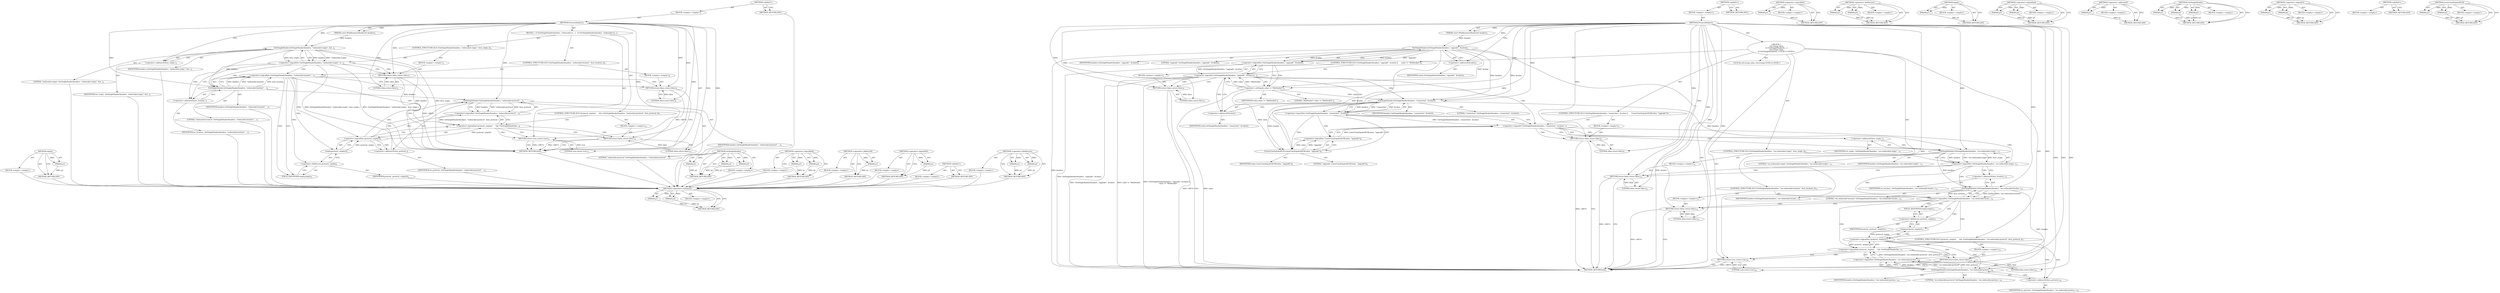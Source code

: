 digraph "LowerCaseEqualsASCII" {
vulnerable_91 [label=<(METHOD,empty)>];
vulnerable_92 [label=<(PARAM,p1)>];
vulnerable_93 [label=<(BLOCK,&lt;empty&gt;,&lt;empty&gt;)>];
vulnerable_94 [label=<(METHOD_RETURN,ANY)>];
vulnerable_6 [label=<(METHOD,&lt;global&gt;)<SUB>1</SUB>>];
vulnerable_7 [label=<(BLOCK,&lt;empty&gt;,&lt;empty&gt;)<SUB>1</SUB>>];
vulnerable_8 [label=<(METHOD,ProcessHeaders)<SUB>1</SUB>>];
vulnerable_9 [label=<(PARAM,const HttpResponseHeaders&amp; headers)<SUB>1</SUB>>];
vulnerable_10 [label=<(BLOCK,{
  if (!GetSingleHeader(headers, &quot;websocket-or...,{
  if (!GetSingleHeader(headers, &quot;websocket-or...)<SUB>1</SUB>>];
vulnerable_11 [label=<(CONTROL_STRUCTURE,IF,if (!GetSingleHeader(headers, &quot;websocket-origin&quot;, &amp;ws_origin_)))<SUB>2</SUB>>];
vulnerable_12 [label=<(&lt;operator&gt;.logicalNot,!GetSingleHeader(headers, &quot;websocket-origin&quot;, &amp;...)<SUB>2</SUB>>];
vulnerable_13 [label=<(GetSingleHeader,GetSingleHeader(headers, &quot;websocket-origin&quot;, &amp;w...)<SUB>2</SUB>>];
vulnerable_14 [label=<(IDENTIFIER,headers,GetSingleHeader(headers, &quot;websocket-origin&quot;, &amp;w...)<SUB>2</SUB>>];
vulnerable_15 [label=<(LITERAL,&quot;websocket-origin&quot;,GetSingleHeader(headers, &quot;websocket-origin&quot;, &amp;w...)<SUB>2</SUB>>];
vulnerable_16 [label=<(&lt;operator&gt;.addressOf,&amp;ws_origin_)<SUB>2</SUB>>];
vulnerable_17 [label=<(IDENTIFIER,ws_origin_,GetSingleHeader(headers, &quot;websocket-origin&quot;, &amp;w...)<SUB>2</SUB>>];
vulnerable_18 [label=<(BLOCK,&lt;empty&gt;,&lt;empty&gt;)<SUB>3</SUB>>];
vulnerable_19 [label=<(RETURN,return false;,return false;)<SUB>3</SUB>>];
vulnerable_20 [label=<(LITERAL,false,return false;)<SUB>3</SUB>>];
vulnerable_21 [label=<(CONTROL_STRUCTURE,IF,if (!GetSingleHeader(headers, &quot;websocket-location&quot;, &amp;ws_location_)))<SUB>5</SUB>>];
vulnerable_22 [label=<(&lt;operator&gt;.logicalNot,!GetSingleHeader(headers, &quot;websocket-location&quot;,...)<SUB>5</SUB>>];
vulnerable_23 [label=<(GetSingleHeader,GetSingleHeader(headers, &quot;websocket-location&quot;, ...)<SUB>5</SUB>>];
vulnerable_24 [label=<(IDENTIFIER,headers,GetSingleHeader(headers, &quot;websocket-location&quot;, ...)<SUB>5</SUB>>];
vulnerable_25 [label=<(LITERAL,&quot;websocket-location&quot;,GetSingleHeader(headers, &quot;websocket-location&quot;, ...)<SUB>5</SUB>>];
vulnerable_26 [label=<(&lt;operator&gt;.addressOf,&amp;ws_location_)<SUB>5</SUB>>];
vulnerable_27 [label=<(IDENTIFIER,ws_location_,GetSingleHeader(headers, &quot;websocket-location&quot;, ...)<SUB>5</SUB>>];
vulnerable_28 [label=<(BLOCK,&lt;empty&gt;,&lt;empty&gt;)<SUB>6</SUB>>];
vulnerable_29 [label=<(RETURN,return false;,return false;)<SUB>6</SUB>>];
vulnerable_30 [label=<(LITERAL,false,return false;)<SUB>6</SUB>>];
vulnerable_31 [label=<(CONTROL_STRUCTURE,IF,if (!protocol_.empty()
      &amp;&amp; !GetSingleHeader(headers, &quot;websocket-protocol&quot;, &amp;ws_protocol_)))<SUB>8</SUB>>];
vulnerable_32 [label=<(&lt;operator&gt;.logicalAnd,!protocol_.empty()
      &amp;&amp; !GetSingleHeader(he...)<SUB>8</SUB>>];
vulnerable_33 [label=<(&lt;operator&gt;.logicalNot,!protocol_.empty())<SUB>8</SUB>>];
vulnerable_34 [label=<(empty,protocol_.empty())<SUB>8</SUB>>];
vulnerable_35 [label=<(&lt;operator&gt;.fieldAccess,protocol_.empty)<SUB>8</SUB>>];
vulnerable_36 [label=<(IDENTIFIER,protocol_,protocol_.empty())<SUB>8</SUB>>];
vulnerable_37 [label=<(FIELD_IDENTIFIER,empty,empty)<SUB>8</SUB>>];
vulnerable_38 [label=<(&lt;operator&gt;.logicalNot,!GetSingleHeader(headers, &quot;websocket-protocol&quot;,...)<SUB>9</SUB>>];
vulnerable_39 [label=<(GetSingleHeader,GetSingleHeader(headers, &quot;websocket-protocol&quot;, ...)<SUB>9</SUB>>];
vulnerable_40 [label=<(IDENTIFIER,headers,GetSingleHeader(headers, &quot;websocket-protocol&quot;, ...)<SUB>9</SUB>>];
vulnerable_41 [label=<(LITERAL,&quot;websocket-protocol&quot;,GetSingleHeader(headers, &quot;websocket-protocol&quot;, ...)<SUB>9</SUB>>];
vulnerable_42 [label=<(&lt;operator&gt;.addressOf,&amp;ws_protocol_)<SUB>9</SUB>>];
vulnerable_43 [label=<(IDENTIFIER,ws_protocol_,GetSingleHeader(headers, &quot;websocket-protocol&quot;, ...)<SUB>9</SUB>>];
vulnerable_44 [label=<(BLOCK,&lt;empty&gt;,&lt;empty&gt;)<SUB>10</SUB>>];
vulnerable_45 [label=<(RETURN,return false;,return false;)<SUB>10</SUB>>];
vulnerable_46 [label=<(LITERAL,false,return false;)<SUB>10</SUB>>];
vulnerable_47 [label=<(RETURN,return true;,return true;)<SUB>11</SUB>>];
vulnerable_48 [label=<(LITERAL,true,return true;)<SUB>11</SUB>>];
vulnerable_49 [label=<(METHOD_RETURN,bool)<SUB>1</SUB>>];
vulnerable_51 [label=<(METHOD_RETURN,ANY)<SUB>1</SUB>>];
vulnerable_76 [label=<(METHOD,GetSingleHeader)>];
vulnerable_77 [label=<(PARAM,p1)>];
vulnerable_78 [label=<(PARAM,p2)>];
vulnerable_79 [label=<(PARAM,p3)>];
vulnerable_80 [label=<(BLOCK,&lt;empty&gt;,&lt;empty&gt;)>];
vulnerable_81 [label=<(METHOD_RETURN,ANY)>];
vulnerable_86 [label=<(METHOD,&lt;operator&gt;.logicalAnd)>];
vulnerable_87 [label=<(PARAM,p1)>];
vulnerable_88 [label=<(PARAM,p2)>];
vulnerable_89 [label=<(BLOCK,&lt;empty&gt;,&lt;empty&gt;)>];
vulnerable_90 [label=<(METHOD_RETURN,ANY)>];
vulnerable_82 [label=<(METHOD,&lt;operator&gt;.addressOf)>];
vulnerable_83 [label=<(PARAM,p1)>];
vulnerable_84 [label=<(BLOCK,&lt;empty&gt;,&lt;empty&gt;)>];
vulnerable_85 [label=<(METHOD_RETURN,ANY)>];
vulnerable_72 [label=<(METHOD,&lt;operator&gt;.logicalNot)>];
vulnerable_73 [label=<(PARAM,p1)>];
vulnerable_74 [label=<(BLOCK,&lt;empty&gt;,&lt;empty&gt;)>];
vulnerable_75 [label=<(METHOD_RETURN,ANY)>];
vulnerable_66 [label=<(METHOD,&lt;global&gt;)<SUB>1</SUB>>];
vulnerable_67 [label=<(BLOCK,&lt;empty&gt;,&lt;empty&gt;)>];
vulnerable_68 [label=<(METHOD_RETURN,ANY)>];
vulnerable_95 [label=<(METHOD,&lt;operator&gt;.fieldAccess)>];
vulnerable_96 [label=<(PARAM,p1)>];
vulnerable_97 [label=<(PARAM,p2)>];
vulnerable_98 [label=<(BLOCK,&lt;empty&gt;,&lt;empty&gt;)>];
vulnerable_99 [label=<(METHOD_RETURN,ANY)>];
fixed_129 [label=<(METHOD,&lt;operator&gt;.notEquals)>];
fixed_130 [label=<(PARAM,p1)>];
fixed_131 [label=<(PARAM,p2)>];
fixed_132 [label=<(BLOCK,&lt;empty&gt;,&lt;empty&gt;)>];
fixed_133 [label=<(METHOD_RETURN,ANY)>];
fixed_6 [label=<(METHOD,&lt;global&gt;)<SUB>1</SUB>>];
fixed_7 [label=<(BLOCK,&lt;empty&gt;,&lt;empty&gt;)<SUB>1</SUB>>];
fixed_8 [label=<(METHOD,ProcessHeaders)<SUB>1</SUB>>];
fixed_9 [label=<(PARAM,const HttpResponseHeaders&amp; headers)<SUB>1</SUB>>];
fixed_10 [label="<(BLOCK,{
  std::string value;
  if (!GetSingleHeader(h...,{
  std::string value;
  if (!GetSingleHeader(h...)<SUB>1</SUB>>"];
fixed_11 [label="<(LOCAL,std.string value: std.string)<SUB>2</SUB>>"];
fixed_12 [label=<(CONTROL_STRUCTURE,IF,if (!GetSingleHeader(headers, &quot;upgrade&quot;, &amp;value) ||
      value != &quot;WebSocket&quot;))<SUB>3</SUB>>];
fixed_13 [label=<(&lt;operator&gt;.logicalOr,!GetSingleHeader(headers, &quot;upgrade&quot;, &amp;value) ||...)<SUB>3</SUB>>];
fixed_14 [label=<(&lt;operator&gt;.logicalNot,!GetSingleHeader(headers, &quot;upgrade&quot;, &amp;value))<SUB>3</SUB>>];
fixed_15 [label=<(GetSingleHeader,GetSingleHeader(headers, &quot;upgrade&quot;, &amp;value))<SUB>3</SUB>>];
fixed_16 [label=<(IDENTIFIER,headers,GetSingleHeader(headers, &quot;upgrade&quot;, &amp;value))<SUB>3</SUB>>];
fixed_17 [label=<(LITERAL,&quot;upgrade&quot;,GetSingleHeader(headers, &quot;upgrade&quot;, &amp;value))<SUB>3</SUB>>];
fixed_18 [label=<(&lt;operator&gt;.addressOf,&amp;value)<SUB>3</SUB>>];
fixed_19 [label=<(IDENTIFIER,value,GetSingleHeader(headers, &quot;upgrade&quot;, &amp;value))<SUB>3</SUB>>];
fixed_20 [label=<(&lt;operator&gt;.notEquals,value != &quot;WebSocket&quot;)<SUB>4</SUB>>];
fixed_21 [label=<(IDENTIFIER,value,value != &quot;WebSocket&quot;)<SUB>4</SUB>>];
fixed_22 [label=<(LITERAL,&quot;WebSocket&quot;,value != &quot;WebSocket&quot;)<SUB>4</SUB>>];
fixed_23 [label=<(BLOCK,&lt;empty&gt;,&lt;empty&gt;)<SUB>5</SUB>>];
fixed_24 [label=<(RETURN,return false;,return false;)<SUB>5</SUB>>];
fixed_25 [label=<(LITERAL,false,return false;)<SUB>5</SUB>>];
fixed_26 [label=<(CONTROL_STRUCTURE,IF,if (!GetSingleHeader(headers, &quot;connection&quot;, &amp;value) ||
      !LowerCaseEqualsASCII(value, &quot;upgrade&quot;)))<SUB>7</SUB>>];
fixed_27 [label=<(&lt;operator&gt;.logicalOr,!GetSingleHeader(headers, &quot;connection&quot;, &amp;value)...)<SUB>7</SUB>>];
fixed_28 [label=<(&lt;operator&gt;.logicalNot,!GetSingleHeader(headers, &quot;connection&quot;, &amp;value))<SUB>7</SUB>>];
fixed_29 [label=<(GetSingleHeader,GetSingleHeader(headers, &quot;connection&quot;, &amp;value))<SUB>7</SUB>>];
fixed_30 [label=<(IDENTIFIER,headers,GetSingleHeader(headers, &quot;connection&quot;, &amp;value))<SUB>7</SUB>>];
fixed_31 [label=<(LITERAL,&quot;connection&quot;,GetSingleHeader(headers, &quot;connection&quot;, &amp;value))<SUB>7</SUB>>];
fixed_32 [label=<(&lt;operator&gt;.addressOf,&amp;value)<SUB>7</SUB>>];
fixed_33 [label=<(IDENTIFIER,value,GetSingleHeader(headers, &quot;connection&quot;, &amp;value))<SUB>7</SUB>>];
fixed_34 [label=<(&lt;operator&gt;.logicalNot,!LowerCaseEqualsASCII(value, &quot;upgrade&quot;))<SUB>8</SUB>>];
fixed_35 [label=<(LowerCaseEqualsASCII,LowerCaseEqualsASCII(value, &quot;upgrade&quot;))<SUB>8</SUB>>];
fixed_36 [label=<(IDENTIFIER,value,LowerCaseEqualsASCII(value, &quot;upgrade&quot;))<SUB>8</SUB>>];
fixed_37 [label=<(LITERAL,&quot;upgrade&quot;,LowerCaseEqualsASCII(value, &quot;upgrade&quot;))<SUB>8</SUB>>];
fixed_38 [label=<(BLOCK,&lt;empty&gt;,&lt;empty&gt;)<SUB>9</SUB>>];
fixed_39 [label=<(RETURN,return false;,return false;)<SUB>9</SUB>>];
fixed_40 [label=<(LITERAL,false,return false;)<SUB>9</SUB>>];
fixed_41 [label=<(CONTROL_STRUCTURE,IF,if (!GetSingleHeader(headers, &quot;sec-websocket-origin&quot;, &amp;ws_origin_)))<SUB>11</SUB>>];
fixed_42 [label=<(&lt;operator&gt;.logicalNot,!GetSingleHeader(headers, &quot;sec-websocket-origin...)<SUB>11</SUB>>];
fixed_43 [label=<(GetSingleHeader,GetSingleHeader(headers, &quot;sec-websocket-origin&quot;...)<SUB>11</SUB>>];
fixed_44 [label=<(IDENTIFIER,headers,GetSingleHeader(headers, &quot;sec-websocket-origin&quot;...)<SUB>11</SUB>>];
fixed_45 [label=<(LITERAL,&quot;sec-websocket-origin&quot;,GetSingleHeader(headers, &quot;sec-websocket-origin&quot;...)<SUB>11</SUB>>];
fixed_46 [label=<(&lt;operator&gt;.addressOf,&amp;ws_origin_)<SUB>11</SUB>>];
fixed_47 [label=<(IDENTIFIER,ws_origin_,GetSingleHeader(headers, &quot;sec-websocket-origin&quot;...)<SUB>11</SUB>>];
fixed_48 [label=<(BLOCK,&lt;empty&gt;,&lt;empty&gt;)<SUB>12</SUB>>];
fixed_49 [label=<(RETURN,return false;,return false;)<SUB>12</SUB>>];
fixed_50 [label=<(LITERAL,false,return false;)<SUB>12</SUB>>];
fixed_51 [label=<(CONTROL_STRUCTURE,IF,if (!GetSingleHeader(headers, &quot;sec-websocket-location&quot;, &amp;ws_location_)))<SUB>14</SUB>>];
fixed_52 [label=<(&lt;operator&gt;.logicalNot,!GetSingleHeader(headers, &quot;sec-websocket-locati...)<SUB>14</SUB>>];
fixed_53 [label=<(GetSingleHeader,GetSingleHeader(headers, &quot;sec-websocket-locatio...)<SUB>14</SUB>>];
fixed_54 [label=<(IDENTIFIER,headers,GetSingleHeader(headers, &quot;sec-websocket-locatio...)<SUB>14</SUB>>];
fixed_55 [label=<(LITERAL,&quot;sec-websocket-location&quot;,GetSingleHeader(headers, &quot;sec-websocket-locatio...)<SUB>14</SUB>>];
fixed_56 [label=<(&lt;operator&gt;.addressOf,&amp;ws_location_)<SUB>14</SUB>>];
fixed_57 [label=<(IDENTIFIER,ws_location_,GetSingleHeader(headers, &quot;sec-websocket-locatio...)<SUB>14</SUB>>];
fixed_58 [label=<(BLOCK,&lt;empty&gt;,&lt;empty&gt;)<SUB>15</SUB>>];
fixed_59 [label=<(RETURN,return false;,return false;)<SUB>15</SUB>>];
fixed_60 [label=<(LITERAL,false,return false;)<SUB>15</SUB>>];
fixed_61 [label=<(CONTROL_STRUCTURE,IF,if (!protocol_.empty()
      &amp;&amp; !GetSingleHeader(headers, &quot;sec-websocket-protocol&quot;, &amp;ws_protocol_)))<SUB>17</SUB>>];
fixed_62 [label=<(&lt;operator&gt;.logicalAnd,!protocol_.empty()
      &amp;&amp; !GetSingleHeader(he...)<SUB>17</SUB>>];
fixed_63 [label=<(&lt;operator&gt;.logicalNot,!protocol_.empty())<SUB>17</SUB>>];
fixed_64 [label=<(empty,protocol_.empty())<SUB>17</SUB>>];
fixed_65 [label=<(&lt;operator&gt;.fieldAccess,protocol_.empty)<SUB>17</SUB>>];
fixed_66 [label=<(IDENTIFIER,protocol_,protocol_.empty())<SUB>17</SUB>>];
fixed_67 [label=<(FIELD_IDENTIFIER,empty,empty)<SUB>17</SUB>>];
fixed_68 [label=<(&lt;operator&gt;.logicalNot,!GetSingleHeader(headers, &quot;sec-websocket-protoc...)<SUB>18</SUB>>];
fixed_69 [label=<(GetSingleHeader,GetSingleHeader(headers, &quot;sec-websocket-protoco...)<SUB>18</SUB>>];
fixed_70 [label=<(IDENTIFIER,headers,GetSingleHeader(headers, &quot;sec-websocket-protoco...)<SUB>18</SUB>>];
fixed_71 [label=<(LITERAL,&quot;sec-websocket-protocol&quot;,GetSingleHeader(headers, &quot;sec-websocket-protoco...)<SUB>18</SUB>>];
fixed_72 [label=<(&lt;operator&gt;.addressOf,&amp;ws_protocol_)<SUB>18</SUB>>];
fixed_73 [label=<(IDENTIFIER,ws_protocol_,GetSingleHeader(headers, &quot;sec-websocket-protoco...)<SUB>18</SUB>>];
fixed_74 [label=<(BLOCK,&lt;empty&gt;,&lt;empty&gt;)<SUB>19</SUB>>];
fixed_75 [label=<(RETURN,return false;,return false;)<SUB>19</SUB>>];
fixed_76 [label=<(LITERAL,false,return false;)<SUB>19</SUB>>];
fixed_77 [label=<(RETURN,return true;,return true;)<SUB>20</SUB>>];
fixed_78 [label=<(LITERAL,true,return true;)<SUB>20</SUB>>];
fixed_79 [label=<(METHOD_RETURN,bool)<SUB>1</SUB>>];
fixed_81 [label=<(METHOD_RETURN,ANY)<SUB>1</SUB>>];
fixed_115 [label=<(METHOD,&lt;operator&gt;.logicalNot)>];
fixed_116 [label=<(PARAM,p1)>];
fixed_117 [label=<(BLOCK,&lt;empty&gt;,&lt;empty&gt;)>];
fixed_118 [label=<(METHOD_RETURN,ANY)>];
fixed_148 [label=<(METHOD,&lt;operator&gt;.fieldAccess)>];
fixed_149 [label=<(PARAM,p1)>];
fixed_150 [label=<(PARAM,p2)>];
fixed_151 [label=<(BLOCK,&lt;empty&gt;,&lt;empty&gt;)>];
fixed_152 [label=<(METHOD_RETURN,ANY)>];
fixed_144 [label=<(METHOD,empty)>];
fixed_145 [label=<(PARAM,p1)>];
fixed_146 [label=<(BLOCK,&lt;empty&gt;,&lt;empty&gt;)>];
fixed_147 [label=<(METHOD_RETURN,ANY)>];
fixed_139 [label=<(METHOD,&lt;operator&gt;.logicalAnd)>];
fixed_140 [label=<(PARAM,p1)>];
fixed_141 [label=<(PARAM,p2)>];
fixed_142 [label=<(BLOCK,&lt;empty&gt;,&lt;empty&gt;)>];
fixed_143 [label=<(METHOD_RETURN,ANY)>];
fixed_125 [label=<(METHOD,&lt;operator&gt;.addressOf)>];
fixed_126 [label=<(PARAM,p1)>];
fixed_127 [label=<(BLOCK,&lt;empty&gt;,&lt;empty&gt;)>];
fixed_128 [label=<(METHOD_RETURN,ANY)>];
fixed_119 [label=<(METHOD,GetSingleHeader)>];
fixed_120 [label=<(PARAM,p1)>];
fixed_121 [label=<(PARAM,p2)>];
fixed_122 [label=<(PARAM,p3)>];
fixed_123 [label=<(BLOCK,&lt;empty&gt;,&lt;empty&gt;)>];
fixed_124 [label=<(METHOD_RETURN,ANY)>];
fixed_110 [label=<(METHOD,&lt;operator&gt;.logicalOr)>];
fixed_111 [label=<(PARAM,p1)>];
fixed_112 [label=<(PARAM,p2)>];
fixed_113 [label=<(BLOCK,&lt;empty&gt;,&lt;empty&gt;)>];
fixed_114 [label=<(METHOD_RETURN,ANY)>];
fixed_104 [label=<(METHOD,&lt;global&gt;)<SUB>1</SUB>>];
fixed_105 [label=<(BLOCK,&lt;empty&gt;,&lt;empty&gt;)>];
fixed_106 [label=<(METHOD_RETURN,ANY)>];
fixed_134 [label=<(METHOD,LowerCaseEqualsASCII)>];
fixed_135 [label=<(PARAM,p1)>];
fixed_136 [label=<(PARAM,p2)>];
fixed_137 [label=<(BLOCK,&lt;empty&gt;,&lt;empty&gt;)>];
fixed_138 [label=<(METHOD_RETURN,ANY)>];
vulnerable_91 -> vulnerable_92  [key=0, label="AST: "];
vulnerable_91 -> vulnerable_92  [key=1, label="DDG: "];
vulnerable_91 -> vulnerable_93  [key=0, label="AST: "];
vulnerable_91 -> vulnerable_94  [key=0, label="AST: "];
vulnerable_91 -> vulnerable_94  [key=1, label="CFG: "];
vulnerable_92 -> vulnerable_94  [key=0, label="DDG: p1"];
vulnerable_93 -> fixed_129  [key=0];
vulnerable_94 -> fixed_129  [key=0];
vulnerable_6 -> vulnerable_7  [key=0, label="AST: "];
vulnerable_6 -> vulnerable_51  [key=0, label="AST: "];
vulnerable_6 -> vulnerable_51  [key=1, label="CFG: "];
vulnerable_7 -> vulnerable_8  [key=0, label="AST: "];
vulnerable_8 -> vulnerable_9  [key=0, label="AST: "];
vulnerable_8 -> vulnerable_9  [key=1, label="DDG: "];
vulnerable_8 -> vulnerable_10  [key=0, label="AST: "];
vulnerable_8 -> vulnerable_49  [key=0, label="AST: "];
vulnerable_8 -> vulnerable_16  [key=0, label="CFG: "];
vulnerable_8 -> vulnerable_47  [key=0, label="DDG: "];
vulnerable_8 -> vulnerable_48  [key=0, label="DDG: "];
vulnerable_8 -> vulnerable_19  [key=0, label="DDG: "];
vulnerable_8 -> vulnerable_29  [key=0, label="DDG: "];
vulnerable_8 -> vulnerable_45  [key=0, label="DDG: "];
vulnerable_8 -> vulnerable_13  [key=0, label="DDG: "];
vulnerable_8 -> vulnerable_20  [key=0, label="DDG: "];
vulnerable_8 -> vulnerable_23  [key=0, label="DDG: "];
vulnerable_8 -> vulnerable_30  [key=0, label="DDG: "];
vulnerable_8 -> vulnerable_46  [key=0, label="DDG: "];
vulnerable_8 -> vulnerable_39  [key=0, label="DDG: "];
vulnerable_9 -> vulnerable_13  [key=0, label="DDG: headers"];
vulnerable_10 -> vulnerable_11  [key=0, label="AST: "];
vulnerable_10 -> vulnerable_21  [key=0, label="AST: "];
vulnerable_10 -> vulnerable_31  [key=0, label="AST: "];
vulnerable_10 -> vulnerable_47  [key=0, label="AST: "];
vulnerable_11 -> vulnerable_12  [key=0, label="AST: "];
vulnerable_11 -> vulnerable_18  [key=0, label="AST: "];
vulnerable_12 -> vulnerable_13  [key=0, label="AST: "];
vulnerable_12 -> vulnerable_19  [key=0, label="CFG: "];
vulnerable_12 -> vulnerable_19  [key=1, label="CDG: "];
vulnerable_12 -> vulnerable_26  [key=0, label="CFG: "];
vulnerable_12 -> vulnerable_26  [key=1, label="CDG: "];
vulnerable_12 -> vulnerable_49  [key=0, label="DDG: GetSingleHeader(headers, &quot;websocket-origin&quot;, &amp;ws_origin_)"];
vulnerable_12 -> vulnerable_49  [key=1, label="DDG: !GetSingleHeader(headers, &quot;websocket-origin&quot;, &amp;ws_origin_)"];
vulnerable_12 -> vulnerable_23  [key=0, label="CDG: "];
vulnerable_12 -> vulnerable_22  [key=0, label="CDG: "];
vulnerable_13 -> vulnerable_14  [key=0, label="AST: "];
vulnerable_13 -> vulnerable_15  [key=0, label="AST: "];
vulnerable_13 -> vulnerable_16  [key=0, label="AST: "];
vulnerable_13 -> vulnerable_12  [key=0, label="CFG: "];
vulnerable_13 -> vulnerable_12  [key=1, label="DDG: headers"];
vulnerable_13 -> vulnerable_12  [key=2, label="DDG: &quot;websocket-origin&quot;"];
vulnerable_13 -> vulnerable_12  [key=3, label="DDG: &amp;ws_origin_"];
vulnerable_13 -> vulnerable_49  [key=0, label="DDG: headers"];
vulnerable_13 -> vulnerable_49  [key=1, label="DDG: &amp;ws_origin_"];
vulnerable_13 -> vulnerable_23  [key=0, label="DDG: headers"];
vulnerable_14 -> fixed_129  [key=0];
vulnerable_15 -> fixed_129  [key=0];
vulnerable_16 -> vulnerable_17  [key=0, label="AST: "];
vulnerable_16 -> vulnerable_13  [key=0, label="CFG: "];
vulnerable_17 -> fixed_129  [key=0];
vulnerable_18 -> vulnerable_19  [key=0, label="AST: "];
vulnerable_19 -> vulnerable_20  [key=0, label="AST: "];
vulnerable_19 -> vulnerable_49  [key=0, label="CFG: "];
vulnerable_19 -> vulnerable_49  [key=1, label="DDG: &lt;RET&gt;"];
vulnerable_20 -> vulnerable_19  [key=0, label="DDG: false"];
vulnerable_21 -> vulnerable_22  [key=0, label="AST: "];
vulnerable_21 -> vulnerable_28  [key=0, label="AST: "];
vulnerable_22 -> vulnerable_23  [key=0, label="AST: "];
vulnerable_22 -> vulnerable_29  [key=0, label="CFG: "];
vulnerable_22 -> vulnerable_29  [key=1, label="CDG: "];
vulnerable_22 -> vulnerable_37  [key=0, label="CFG: "];
vulnerable_22 -> vulnerable_37  [key=1, label="CDG: "];
vulnerable_22 -> vulnerable_34  [key=0, label="CDG: "];
vulnerable_22 -> vulnerable_32  [key=0, label="CDG: "];
vulnerable_22 -> vulnerable_33  [key=0, label="CDG: "];
vulnerable_22 -> vulnerable_35  [key=0, label="CDG: "];
vulnerable_23 -> vulnerable_24  [key=0, label="AST: "];
vulnerable_23 -> vulnerable_25  [key=0, label="AST: "];
vulnerable_23 -> vulnerable_26  [key=0, label="AST: "];
vulnerable_23 -> vulnerable_22  [key=0, label="CFG: "];
vulnerable_23 -> vulnerable_22  [key=1, label="DDG: headers"];
vulnerable_23 -> vulnerable_22  [key=2, label="DDG: &quot;websocket-location&quot;"];
vulnerable_23 -> vulnerable_22  [key=3, label="DDG: &amp;ws_location_"];
vulnerable_23 -> vulnerable_39  [key=0, label="DDG: headers"];
vulnerable_24 -> fixed_129  [key=0];
vulnerable_25 -> fixed_129  [key=0];
vulnerable_26 -> vulnerable_27  [key=0, label="AST: "];
vulnerable_26 -> vulnerable_23  [key=0, label="CFG: "];
vulnerable_27 -> fixed_129  [key=0];
vulnerable_28 -> vulnerable_29  [key=0, label="AST: "];
vulnerable_29 -> vulnerable_30  [key=0, label="AST: "];
vulnerable_29 -> vulnerable_49  [key=0, label="CFG: "];
vulnerable_29 -> vulnerable_49  [key=1, label="DDG: &lt;RET&gt;"];
vulnerable_30 -> vulnerable_29  [key=0, label="DDG: false"];
vulnerable_31 -> vulnerable_32  [key=0, label="AST: "];
vulnerable_31 -> vulnerable_44  [key=0, label="AST: "];
vulnerable_32 -> vulnerable_33  [key=0, label="AST: "];
vulnerable_32 -> vulnerable_38  [key=0, label="AST: "];
vulnerable_32 -> vulnerable_45  [key=0, label="CFG: "];
vulnerable_32 -> vulnerable_45  [key=1, label="CDG: "];
vulnerable_32 -> vulnerable_47  [key=0, label="CFG: "];
vulnerable_32 -> vulnerable_47  [key=1, label="CDG: "];
vulnerable_33 -> vulnerable_34  [key=0, label="AST: "];
vulnerable_33 -> vulnerable_32  [key=0, label="CFG: "];
vulnerable_33 -> vulnerable_32  [key=1, label="DDG: protocol_.empty()"];
vulnerable_33 -> vulnerable_42  [key=0, label="CFG: "];
vulnerable_33 -> vulnerable_42  [key=1, label="CDG: "];
vulnerable_33 -> vulnerable_38  [key=0, label="CDG: "];
vulnerable_33 -> vulnerable_39  [key=0, label="CDG: "];
vulnerable_34 -> vulnerable_35  [key=0, label="AST: "];
vulnerable_34 -> vulnerable_33  [key=0, label="CFG: "];
vulnerable_34 -> vulnerable_33  [key=1, label="DDG: protocol_.empty"];
vulnerable_35 -> vulnerable_36  [key=0, label="AST: "];
vulnerable_35 -> vulnerable_37  [key=0, label="AST: "];
vulnerable_35 -> vulnerable_34  [key=0, label="CFG: "];
vulnerable_36 -> fixed_129  [key=0];
vulnerable_37 -> vulnerable_35  [key=0, label="CFG: "];
vulnerable_38 -> vulnerable_39  [key=0, label="AST: "];
vulnerable_38 -> vulnerable_32  [key=0, label="CFG: "];
vulnerable_38 -> vulnerable_32  [key=1, label="DDG: GetSingleHeader(headers, &quot;websocket-protocol&quot;, &amp;ws_protocol_)"];
vulnerable_39 -> vulnerable_40  [key=0, label="AST: "];
vulnerable_39 -> vulnerable_41  [key=0, label="AST: "];
vulnerable_39 -> vulnerable_42  [key=0, label="AST: "];
vulnerable_39 -> vulnerable_38  [key=0, label="CFG: "];
vulnerable_39 -> vulnerable_38  [key=1, label="DDG: headers"];
vulnerable_39 -> vulnerable_38  [key=2, label="DDG: &quot;websocket-protocol&quot;"];
vulnerable_39 -> vulnerable_38  [key=3, label="DDG: &amp;ws_protocol_"];
vulnerable_40 -> fixed_129  [key=0];
vulnerable_41 -> fixed_129  [key=0];
vulnerable_42 -> vulnerable_43  [key=0, label="AST: "];
vulnerable_42 -> vulnerable_39  [key=0, label="CFG: "];
vulnerable_43 -> fixed_129  [key=0];
vulnerable_44 -> vulnerable_45  [key=0, label="AST: "];
vulnerable_45 -> vulnerable_46  [key=0, label="AST: "];
vulnerable_45 -> vulnerable_49  [key=0, label="CFG: "];
vulnerable_45 -> vulnerable_49  [key=1, label="DDG: &lt;RET&gt;"];
vulnerable_46 -> vulnerable_45  [key=0, label="DDG: false"];
vulnerable_47 -> vulnerable_48  [key=0, label="AST: "];
vulnerable_47 -> vulnerable_49  [key=0, label="CFG: "];
vulnerable_47 -> vulnerable_49  [key=1, label="DDG: &lt;RET&gt;"];
vulnerable_48 -> vulnerable_47  [key=0, label="DDG: true"];
vulnerable_49 -> fixed_129  [key=0];
vulnerable_51 -> fixed_129  [key=0];
vulnerable_76 -> vulnerable_77  [key=0, label="AST: "];
vulnerable_76 -> vulnerable_77  [key=1, label="DDG: "];
vulnerable_76 -> vulnerable_80  [key=0, label="AST: "];
vulnerable_76 -> vulnerable_78  [key=0, label="AST: "];
vulnerable_76 -> vulnerable_78  [key=1, label="DDG: "];
vulnerable_76 -> vulnerable_81  [key=0, label="AST: "];
vulnerable_76 -> vulnerable_81  [key=1, label="CFG: "];
vulnerable_76 -> vulnerable_79  [key=0, label="AST: "];
vulnerable_76 -> vulnerable_79  [key=1, label="DDG: "];
vulnerable_77 -> vulnerable_81  [key=0, label="DDG: p1"];
vulnerable_78 -> vulnerable_81  [key=0, label="DDG: p2"];
vulnerable_79 -> vulnerable_81  [key=0, label="DDG: p3"];
vulnerable_80 -> fixed_129  [key=0];
vulnerable_81 -> fixed_129  [key=0];
vulnerable_86 -> vulnerable_87  [key=0, label="AST: "];
vulnerable_86 -> vulnerable_87  [key=1, label="DDG: "];
vulnerable_86 -> vulnerable_89  [key=0, label="AST: "];
vulnerable_86 -> vulnerable_88  [key=0, label="AST: "];
vulnerable_86 -> vulnerable_88  [key=1, label="DDG: "];
vulnerable_86 -> vulnerable_90  [key=0, label="AST: "];
vulnerable_86 -> vulnerable_90  [key=1, label="CFG: "];
vulnerable_87 -> vulnerable_90  [key=0, label="DDG: p1"];
vulnerable_88 -> vulnerable_90  [key=0, label="DDG: p2"];
vulnerable_89 -> fixed_129  [key=0];
vulnerable_90 -> fixed_129  [key=0];
vulnerable_82 -> vulnerable_83  [key=0, label="AST: "];
vulnerable_82 -> vulnerable_83  [key=1, label="DDG: "];
vulnerable_82 -> vulnerable_84  [key=0, label="AST: "];
vulnerable_82 -> vulnerable_85  [key=0, label="AST: "];
vulnerable_82 -> vulnerable_85  [key=1, label="CFG: "];
vulnerable_83 -> vulnerable_85  [key=0, label="DDG: p1"];
vulnerable_84 -> fixed_129  [key=0];
vulnerable_85 -> fixed_129  [key=0];
vulnerable_72 -> vulnerable_73  [key=0, label="AST: "];
vulnerable_72 -> vulnerable_73  [key=1, label="DDG: "];
vulnerable_72 -> vulnerable_74  [key=0, label="AST: "];
vulnerable_72 -> vulnerable_75  [key=0, label="AST: "];
vulnerable_72 -> vulnerable_75  [key=1, label="CFG: "];
vulnerable_73 -> vulnerable_75  [key=0, label="DDG: p1"];
vulnerable_74 -> fixed_129  [key=0];
vulnerable_75 -> fixed_129  [key=0];
vulnerable_66 -> vulnerable_67  [key=0, label="AST: "];
vulnerable_66 -> vulnerable_68  [key=0, label="AST: "];
vulnerable_66 -> vulnerable_68  [key=1, label="CFG: "];
vulnerable_67 -> fixed_129  [key=0];
vulnerable_68 -> fixed_129  [key=0];
vulnerable_95 -> vulnerable_96  [key=0, label="AST: "];
vulnerable_95 -> vulnerable_96  [key=1, label="DDG: "];
vulnerable_95 -> vulnerable_98  [key=0, label="AST: "];
vulnerable_95 -> vulnerable_97  [key=0, label="AST: "];
vulnerable_95 -> vulnerable_97  [key=1, label="DDG: "];
vulnerable_95 -> vulnerable_99  [key=0, label="AST: "];
vulnerable_95 -> vulnerable_99  [key=1, label="CFG: "];
vulnerable_96 -> vulnerable_99  [key=0, label="DDG: p1"];
vulnerable_97 -> vulnerable_99  [key=0, label="DDG: p2"];
vulnerable_98 -> fixed_129  [key=0];
vulnerable_99 -> fixed_129  [key=0];
fixed_129 -> fixed_130  [key=0, label="AST: "];
fixed_129 -> fixed_130  [key=1, label="DDG: "];
fixed_129 -> fixed_132  [key=0, label="AST: "];
fixed_129 -> fixed_131  [key=0, label="AST: "];
fixed_129 -> fixed_131  [key=1, label="DDG: "];
fixed_129 -> fixed_133  [key=0, label="AST: "];
fixed_129 -> fixed_133  [key=1, label="CFG: "];
fixed_130 -> fixed_133  [key=0, label="DDG: p1"];
fixed_131 -> fixed_133  [key=0, label="DDG: p2"];
fixed_6 -> fixed_7  [key=0, label="AST: "];
fixed_6 -> fixed_81  [key=0, label="AST: "];
fixed_6 -> fixed_81  [key=1, label="CFG: "];
fixed_7 -> fixed_8  [key=0, label="AST: "];
fixed_8 -> fixed_9  [key=0, label="AST: "];
fixed_8 -> fixed_9  [key=1, label="DDG: "];
fixed_8 -> fixed_10  [key=0, label="AST: "];
fixed_8 -> fixed_79  [key=0, label="AST: "];
fixed_8 -> fixed_18  [key=0, label="CFG: "];
fixed_8 -> fixed_77  [key=0, label="DDG: "];
fixed_8 -> fixed_78  [key=0, label="DDG: "];
fixed_8 -> fixed_24  [key=0, label="DDG: "];
fixed_8 -> fixed_39  [key=0, label="DDG: "];
fixed_8 -> fixed_49  [key=0, label="DDG: "];
fixed_8 -> fixed_59  [key=0, label="DDG: "];
fixed_8 -> fixed_75  [key=0, label="DDG: "];
fixed_8 -> fixed_20  [key=0, label="DDG: "];
fixed_8 -> fixed_25  [key=0, label="DDG: "];
fixed_8 -> fixed_40  [key=0, label="DDG: "];
fixed_8 -> fixed_43  [key=0, label="DDG: "];
fixed_8 -> fixed_50  [key=0, label="DDG: "];
fixed_8 -> fixed_53  [key=0, label="DDG: "];
fixed_8 -> fixed_60  [key=0, label="DDG: "];
fixed_8 -> fixed_76  [key=0, label="DDG: "];
fixed_8 -> fixed_15  [key=0, label="DDG: "];
fixed_8 -> fixed_29  [key=0, label="DDG: "];
fixed_8 -> fixed_35  [key=0, label="DDG: "];
fixed_8 -> fixed_69  [key=0, label="DDG: "];
fixed_9 -> fixed_15  [key=0, label="DDG: headers"];
fixed_10 -> fixed_11  [key=0, label="AST: "];
fixed_10 -> fixed_12  [key=0, label="AST: "];
fixed_10 -> fixed_26  [key=0, label="AST: "];
fixed_10 -> fixed_41  [key=0, label="AST: "];
fixed_10 -> fixed_51  [key=0, label="AST: "];
fixed_10 -> fixed_61  [key=0, label="AST: "];
fixed_10 -> fixed_77  [key=0, label="AST: "];
fixed_12 -> fixed_13  [key=0, label="AST: "];
fixed_12 -> fixed_23  [key=0, label="AST: "];
fixed_13 -> fixed_14  [key=0, label="AST: "];
fixed_13 -> fixed_20  [key=0, label="AST: "];
fixed_13 -> fixed_24  [key=0, label="CFG: "];
fixed_13 -> fixed_24  [key=1, label="CDG: "];
fixed_13 -> fixed_32  [key=0, label="CFG: "];
fixed_13 -> fixed_32  [key=1, label="CDG: "];
fixed_13 -> fixed_79  [key=0, label="DDG: !GetSingleHeader(headers, &quot;upgrade&quot;, &amp;value)"];
fixed_13 -> fixed_79  [key=1, label="DDG: value != &quot;WebSocket&quot;"];
fixed_13 -> fixed_79  [key=2, label="DDG: !GetSingleHeader(headers, &quot;upgrade&quot;, &amp;value) ||
      value != &quot;WebSocket&quot;"];
fixed_13 -> fixed_28  [key=0, label="CDG: "];
fixed_13 -> fixed_27  [key=0, label="CDG: "];
fixed_13 -> fixed_29  [key=0, label="CDG: "];
fixed_14 -> fixed_15  [key=0, label="AST: "];
fixed_14 -> fixed_13  [key=0, label="CFG: "];
fixed_14 -> fixed_13  [key=1, label="DDG: GetSingleHeader(headers, &quot;upgrade&quot;, &amp;value)"];
fixed_14 -> fixed_20  [key=0, label="CFG: "];
fixed_14 -> fixed_20  [key=1, label="CDG: "];
fixed_14 -> fixed_79  [key=0, label="DDG: GetSingleHeader(headers, &quot;upgrade&quot;, &amp;value)"];
fixed_15 -> fixed_16  [key=0, label="AST: "];
fixed_15 -> fixed_17  [key=0, label="AST: "];
fixed_15 -> fixed_18  [key=0, label="AST: "];
fixed_15 -> fixed_14  [key=0, label="CFG: "];
fixed_15 -> fixed_14  [key=1, label="DDG: headers"];
fixed_15 -> fixed_14  [key=2, label="DDG: &quot;upgrade&quot;"];
fixed_15 -> fixed_14  [key=3, label="DDG: &amp;value"];
fixed_15 -> fixed_79  [key=0, label="DDG: headers"];
fixed_15 -> fixed_79  [key=1, label="DDG: &amp;value"];
fixed_15 -> fixed_20  [key=0, label="DDG: &amp;value"];
fixed_15 -> fixed_29  [key=0, label="DDG: headers"];
fixed_15 -> fixed_29  [key=1, label="DDG: &amp;value"];
fixed_15 -> fixed_35  [key=0, label="DDG: &amp;value"];
fixed_18 -> fixed_19  [key=0, label="AST: "];
fixed_18 -> fixed_15  [key=0, label="CFG: "];
fixed_20 -> fixed_21  [key=0, label="AST: "];
fixed_20 -> fixed_22  [key=0, label="AST: "];
fixed_20 -> fixed_13  [key=0, label="CFG: "];
fixed_20 -> fixed_13  [key=1, label="DDG: value"];
fixed_20 -> fixed_13  [key=2, label="DDG: &quot;WebSocket&quot;"];
fixed_20 -> fixed_79  [key=0, label="DDG: value"];
fixed_20 -> fixed_29  [key=0, label="DDG: value"];
fixed_20 -> fixed_35  [key=0, label="DDG: value"];
fixed_23 -> fixed_24  [key=0, label="AST: "];
fixed_24 -> fixed_25  [key=0, label="AST: "];
fixed_24 -> fixed_79  [key=0, label="CFG: "];
fixed_24 -> fixed_79  [key=1, label="DDG: &lt;RET&gt;"];
fixed_25 -> fixed_24  [key=0, label="DDG: false"];
fixed_26 -> fixed_27  [key=0, label="AST: "];
fixed_26 -> fixed_38  [key=0, label="AST: "];
fixed_27 -> fixed_28  [key=0, label="AST: "];
fixed_27 -> fixed_34  [key=0, label="AST: "];
fixed_27 -> fixed_39  [key=0, label="CFG: "];
fixed_27 -> fixed_39  [key=1, label="CDG: "];
fixed_27 -> fixed_46  [key=0, label="CFG: "];
fixed_27 -> fixed_46  [key=1, label="CDG: "];
fixed_27 -> fixed_42  [key=0, label="CDG: "];
fixed_27 -> fixed_43  [key=0, label="CDG: "];
fixed_28 -> fixed_29  [key=0, label="AST: "];
fixed_28 -> fixed_27  [key=0, label="CFG: "];
fixed_28 -> fixed_27  [key=1, label="DDG: GetSingleHeader(headers, &quot;connection&quot;, &amp;value)"];
fixed_28 -> fixed_35  [key=0, label="CFG: "];
fixed_28 -> fixed_35  [key=1, label="CDG: "];
fixed_28 -> fixed_34  [key=0, label="CDG: "];
fixed_29 -> fixed_30  [key=0, label="AST: "];
fixed_29 -> fixed_31  [key=0, label="AST: "];
fixed_29 -> fixed_32  [key=0, label="AST: "];
fixed_29 -> fixed_28  [key=0, label="CFG: "];
fixed_29 -> fixed_28  [key=1, label="DDG: headers"];
fixed_29 -> fixed_28  [key=2, label="DDG: &quot;connection&quot;"];
fixed_29 -> fixed_28  [key=3, label="DDG: &amp;value"];
fixed_29 -> fixed_43  [key=0, label="DDG: headers"];
fixed_29 -> fixed_35  [key=0, label="DDG: &amp;value"];
fixed_32 -> fixed_33  [key=0, label="AST: "];
fixed_32 -> fixed_29  [key=0, label="CFG: "];
fixed_34 -> fixed_35  [key=0, label="AST: "];
fixed_34 -> fixed_27  [key=0, label="CFG: "];
fixed_34 -> fixed_27  [key=1, label="DDG: LowerCaseEqualsASCII(value, &quot;upgrade&quot;)"];
fixed_35 -> fixed_36  [key=0, label="AST: "];
fixed_35 -> fixed_37  [key=0, label="AST: "];
fixed_35 -> fixed_34  [key=0, label="CFG: "];
fixed_35 -> fixed_34  [key=1, label="DDG: value"];
fixed_35 -> fixed_34  [key=2, label="DDG: &quot;upgrade&quot;"];
fixed_38 -> fixed_39  [key=0, label="AST: "];
fixed_39 -> fixed_40  [key=0, label="AST: "];
fixed_39 -> fixed_79  [key=0, label="CFG: "];
fixed_39 -> fixed_79  [key=1, label="DDG: &lt;RET&gt;"];
fixed_40 -> fixed_39  [key=0, label="DDG: false"];
fixed_41 -> fixed_42  [key=0, label="AST: "];
fixed_41 -> fixed_48  [key=0, label="AST: "];
fixed_42 -> fixed_43  [key=0, label="AST: "];
fixed_42 -> fixed_49  [key=0, label="CFG: "];
fixed_42 -> fixed_49  [key=1, label="CDG: "];
fixed_42 -> fixed_56  [key=0, label="CFG: "];
fixed_42 -> fixed_56  [key=1, label="CDG: "];
fixed_42 -> fixed_52  [key=0, label="CDG: "];
fixed_42 -> fixed_53  [key=0, label="CDG: "];
fixed_43 -> fixed_44  [key=0, label="AST: "];
fixed_43 -> fixed_45  [key=0, label="AST: "];
fixed_43 -> fixed_46  [key=0, label="AST: "];
fixed_43 -> fixed_42  [key=0, label="CFG: "];
fixed_43 -> fixed_42  [key=1, label="DDG: headers"];
fixed_43 -> fixed_42  [key=2, label="DDG: &quot;sec-websocket-origin&quot;"];
fixed_43 -> fixed_42  [key=3, label="DDG: &amp;ws_origin_"];
fixed_43 -> fixed_53  [key=0, label="DDG: headers"];
fixed_46 -> fixed_47  [key=0, label="AST: "];
fixed_46 -> fixed_43  [key=0, label="CFG: "];
fixed_48 -> fixed_49  [key=0, label="AST: "];
fixed_49 -> fixed_50  [key=0, label="AST: "];
fixed_49 -> fixed_79  [key=0, label="CFG: "];
fixed_49 -> fixed_79  [key=1, label="DDG: &lt;RET&gt;"];
fixed_50 -> fixed_49  [key=0, label="DDG: false"];
fixed_51 -> fixed_52  [key=0, label="AST: "];
fixed_51 -> fixed_58  [key=0, label="AST: "];
fixed_52 -> fixed_53  [key=0, label="AST: "];
fixed_52 -> fixed_59  [key=0, label="CFG: "];
fixed_52 -> fixed_59  [key=1, label="CDG: "];
fixed_52 -> fixed_67  [key=0, label="CFG: "];
fixed_52 -> fixed_67  [key=1, label="CDG: "];
fixed_52 -> fixed_64  [key=0, label="CDG: "];
fixed_52 -> fixed_65  [key=0, label="CDG: "];
fixed_52 -> fixed_63  [key=0, label="CDG: "];
fixed_52 -> fixed_62  [key=0, label="CDG: "];
fixed_53 -> fixed_54  [key=0, label="AST: "];
fixed_53 -> fixed_55  [key=0, label="AST: "];
fixed_53 -> fixed_56  [key=0, label="AST: "];
fixed_53 -> fixed_52  [key=0, label="CFG: "];
fixed_53 -> fixed_52  [key=1, label="DDG: headers"];
fixed_53 -> fixed_52  [key=2, label="DDG: &quot;sec-websocket-location&quot;"];
fixed_53 -> fixed_52  [key=3, label="DDG: &amp;ws_location_"];
fixed_53 -> fixed_69  [key=0, label="DDG: headers"];
fixed_56 -> fixed_57  [key=0, label="AST: "];
fixed_56 -> fixed_53  [key=0, label="CFG: "];
fixed_58 -> fixed_59  [key=0, label="AST: "];
fixed_59 -> fixed_60  [key=0, label="AST: "];
fixed_59 -> fixed_79  [key=0, label="CFG: "];
fixed_59 -> fixed_79  [key=1, label="DDG: &lt;RET&gt;"];
fixed_60 -> fixed_59  [key=0, label="DDG: false"];
fixed_61 -> fixed_62  [key=0, label="AST: "];
fixed_61 -> fixed_74  [key=0, label="AST: "];
fixed_62 -> fixed_63  [key=0, label="AST: "];
fixed_62 -> fixed_68  [key=0, label="AST: "];
fixed_62 -> fixed_75  [key=0, label="CFG: "];
fixed_62 -> fixed_75  [key=1, label="CDG: "];
fixed_62 -> fixed_77  [key=0, label="CFG: "];
fixed_62 -> fixed_77  [key=1, label="CDG: "];
fixed_63 -> fixed_64  [key=0, label="AST: "];
fixed_63 -> fixed_62  [key=0, label="CFG: "];
fixed_63 -> fixed_62  [key=1, label="DDG: protocol_.empty()"];
fixed_63 -> fixed_72  [key=0, label="CFG: "];
fixed_63 -> fixed_72  [key=1, label="CDG: "];
fixed_63 -> fixed_68  [key=0, label="CDG: "];
fixed_63 -> fixed_69  [key=0, label="CDG: "];
fixed_64 -> fixed_65  [key=0, label="AST: "];
fixed_64 -> fixed_63  [key=0, label="CFG: "];
fixed_64 -> fixed_63  [key=1, label="DDG: protocol_.empty"];
fixed_65 -> fixed_66  [key=0, label="AST: "];
fixed_65 -> fixed_67  [key=0, label="AST: "];
fixed_65 -> fixed_64  [key=0, label="CFG: "];
fixed_67 -> fixed_65  [key=0, label="CFG: "];
fixed_68 -> fixed_69  [key=0, label="AST: "];
fixed_68 -> fixed_62  [key=0, label="CFG: "];
fixed_68 -> fixed_62  [key=1, label="DDG: GetSingleHeader(headers, &quot;sec-websocket-protocol&quot;, &amp;ws_protocol_)"];
fixed_69 -> fixed_70  [key=0, label="AST: "];
fixed_69 -> fixed_71  [key=0, label="AST: "];
fixed_69 -> fixed_72  [key=0, label="AST: "];
fixed_69 -> fixed_68  [key=0, label="CFG: "];
fixed_69 -> fixed_68  [key=1, label="DDG: headers"];
fixed_69 -> fixed_68  [key=2, label="DDG: &quot;sec-websocket-protocol&quot;"];
fixed_69 -> fixed_68  [key=3, label="DDG: &amp;ws_protocol_"];
fixed_72 -> fixed_73  [key=0, label="AST: "];
fixed_72 -> fixed_69  [key=0, label="CFG: "];
fixed_74 -> fixed_75  [key=0, label="AST: "];
fixed_75 -> fixed_76  [key=0, label="AST: "];
fixed_75 -> fixed_79  [key=0, label="CFG: "];
fixed_75 -> fixed_79  [key=1, label="DDG: &lt;RET&gt;"];
fixed_76 -> fixed_75  [key=0, label="DDG: false"];
fixed_77 -> fixed_78  [key=0, label="AST: "];
fixed_77 -> fixed_79  [key=0, label="CFG: "];
fixed_77 -> fixed_79  [key=1, label="DDG: &lt;RET&gt;"];
fixed_78 -> fixed_77  [key=0, label="DDG: true"];
fixed_115 -> fixed_116  [key=0, label="AST: "];
fixed_115 -> fixed_116  [key=1, label="DDG: "];
fixed_115 -> fixed_117  [key=0, label="AST: "];
fixed_115 -> fixed_118  [key=0, label="AST: "];
fixed_115 -> fixed_118  [key=1, label="CFG: "];
fixed_116 -> fixed_118  [key=0, label="DDG: p1"];
fixed_148 -> fixed_149  [key=0, label="AST: "];
fixed_148 -> fixed_149  [key=1, label="DDG: "];
fixed_148 -> fixed_151  [key=0, label="AST: "];
fixed_148 -> fixed_150  [key=0, label="AST: "];
fixed_148 -> fixed_150  [key=1, label="DDG: "];
fixed_148 -> fixed_152  [key=0, label="AST: "];
fixed_148 -> fixed_152  [key=1, label="CFG: "];
fixed_149 -> fixed_152  [key=0, label="DDG: p1"];
fixed_150 -> fixed_152  [key=0, label="DDG: p2"];
fixed_144 -> fixed_145  [key=0, label="AST: "];
fixed_144 -> fixed_145  [key=1, label="DDG: "];
fixed_144 -> fixed_146  [key=0, label="AST: "];
fixed_144 -> fixed_147  [key=0, label="AST: "];
fixed_144 -> fixed_147  [key=1, label="CFG: "];
fixed_145 -> fixed_147  [key=0, label="DDG: p1"];
fixed_139 -> fixed_140  [key=0, label="AST: "];
fixed_139 -> fixed_140  [key=1, label="DDG: "];
fixed_139 -> fixed_142  [key=0, label="AST: "];
fixed_139 -> fixed_141  [key=0, label="AST: "];
fixed_139 -> fixed_141  [key=1, label="DDG: "];
fixed_139 -> fixed_143  [key=0, label="AST: "];
fixed_139 -> fixed_143  [key=1, label="CFG: "];
fixed_140 -> fixed_143  [key=0, label="DDG: p1"];
fixed_141 -> fixed_143  [key=0, label="DDG: p2"];
fixed_125 -> fixed_126  [key=0, label="AST: "];
fixed_125 -> fixed_126  [key=1, label="DDG: "];
fixed_125 -> fixed_127  [key=0, label="AST: "];
fixed_125 -> fixed_128  [key=0, label="AST: "];
fixed_125 -> fixed_128  [key=1, label="CFG: "];
fixed_126 -> fixed_128  [key=0, label="DDG: p1"];
fixed_119 -> fixed_120  [key=0, label="AST: "];
fixed_119 -> fixed_120  [key=1, label="DDG: "];
fixed_119 -> fixed_123  [key=0, label="AST: "];
fixed_119 -> fixed_121  [key=0, label="AST: "];
fixed_119 -> fixed_121  [key=1, label="DDG: "];
fixed_119 -> fixed_124  [key=0, label="AST: "];
fixed_119 -> fixed_124  [key=1, label="CFG: "];
fixed_119 -> fixed_122  [key=0, label="AST: "];
fixed_119 -> fixed_122  [key=1, label="DDG: "];
fixed_120 -> fixed_124  [key=0, label="DDG: p1"];
fixed_121 -> fixed_124  [key=0, label="DDG: p2"];
fixed_122 -> fixed_124  [key=0, label="DDG: p3"];
fixed_110 -> fixed_111  [key=0, label="AST: "];
fixed_110 -> fixed_111  [key=1, label="DDG: "];
fixed_110 -> fixed_113  [key=0, label="AST: "];
fixed_110 -> fixed_112  [key=0, label="AST: "];
fixed_110 -> fixed_112  [key=1, label="DDG: "];
fixed_110 -> fixed_114  [key=0, label="AST: "];
fixed_110 -> fixed_114  [key=1, label="CFG: "];
fixed_111 -> fixed_114  [key=0, label="DDG: p1"];
fixed_112 -> fixed_114  [key=0, label="DDG: p2"];
fixed_104 -> fixed_105  [key=0, label="AST: "];
fixed_104 -> fixed_106  [key=0, label="AST: "];
fixed_104 -> fixed_106  [key=1, label="CFG: "];
fixed_134 -> fixed_135  [key=0, label="AST: "];
fixed_134 -> fixed_135  [key=1, label="DDG: "];
fixed_134 -> fixed_137  [key=0, label="AST: "];
fixed_134 -> fixed_136  [key=0, label="AST: "];
fixed_134 -> fixed_136  [key=1, label="DDG: "];
fixed_134 -> fixed_138  [key=0, label="AST: "];
fixed_134 -> fixed_138  [key=1, label="CFG: "];
fixed_135 -> fixed_138  [key=0, label="DDG: p1"];
fixed_136 -> fixed_138  [key=0, label="DDG: p2"];
}
